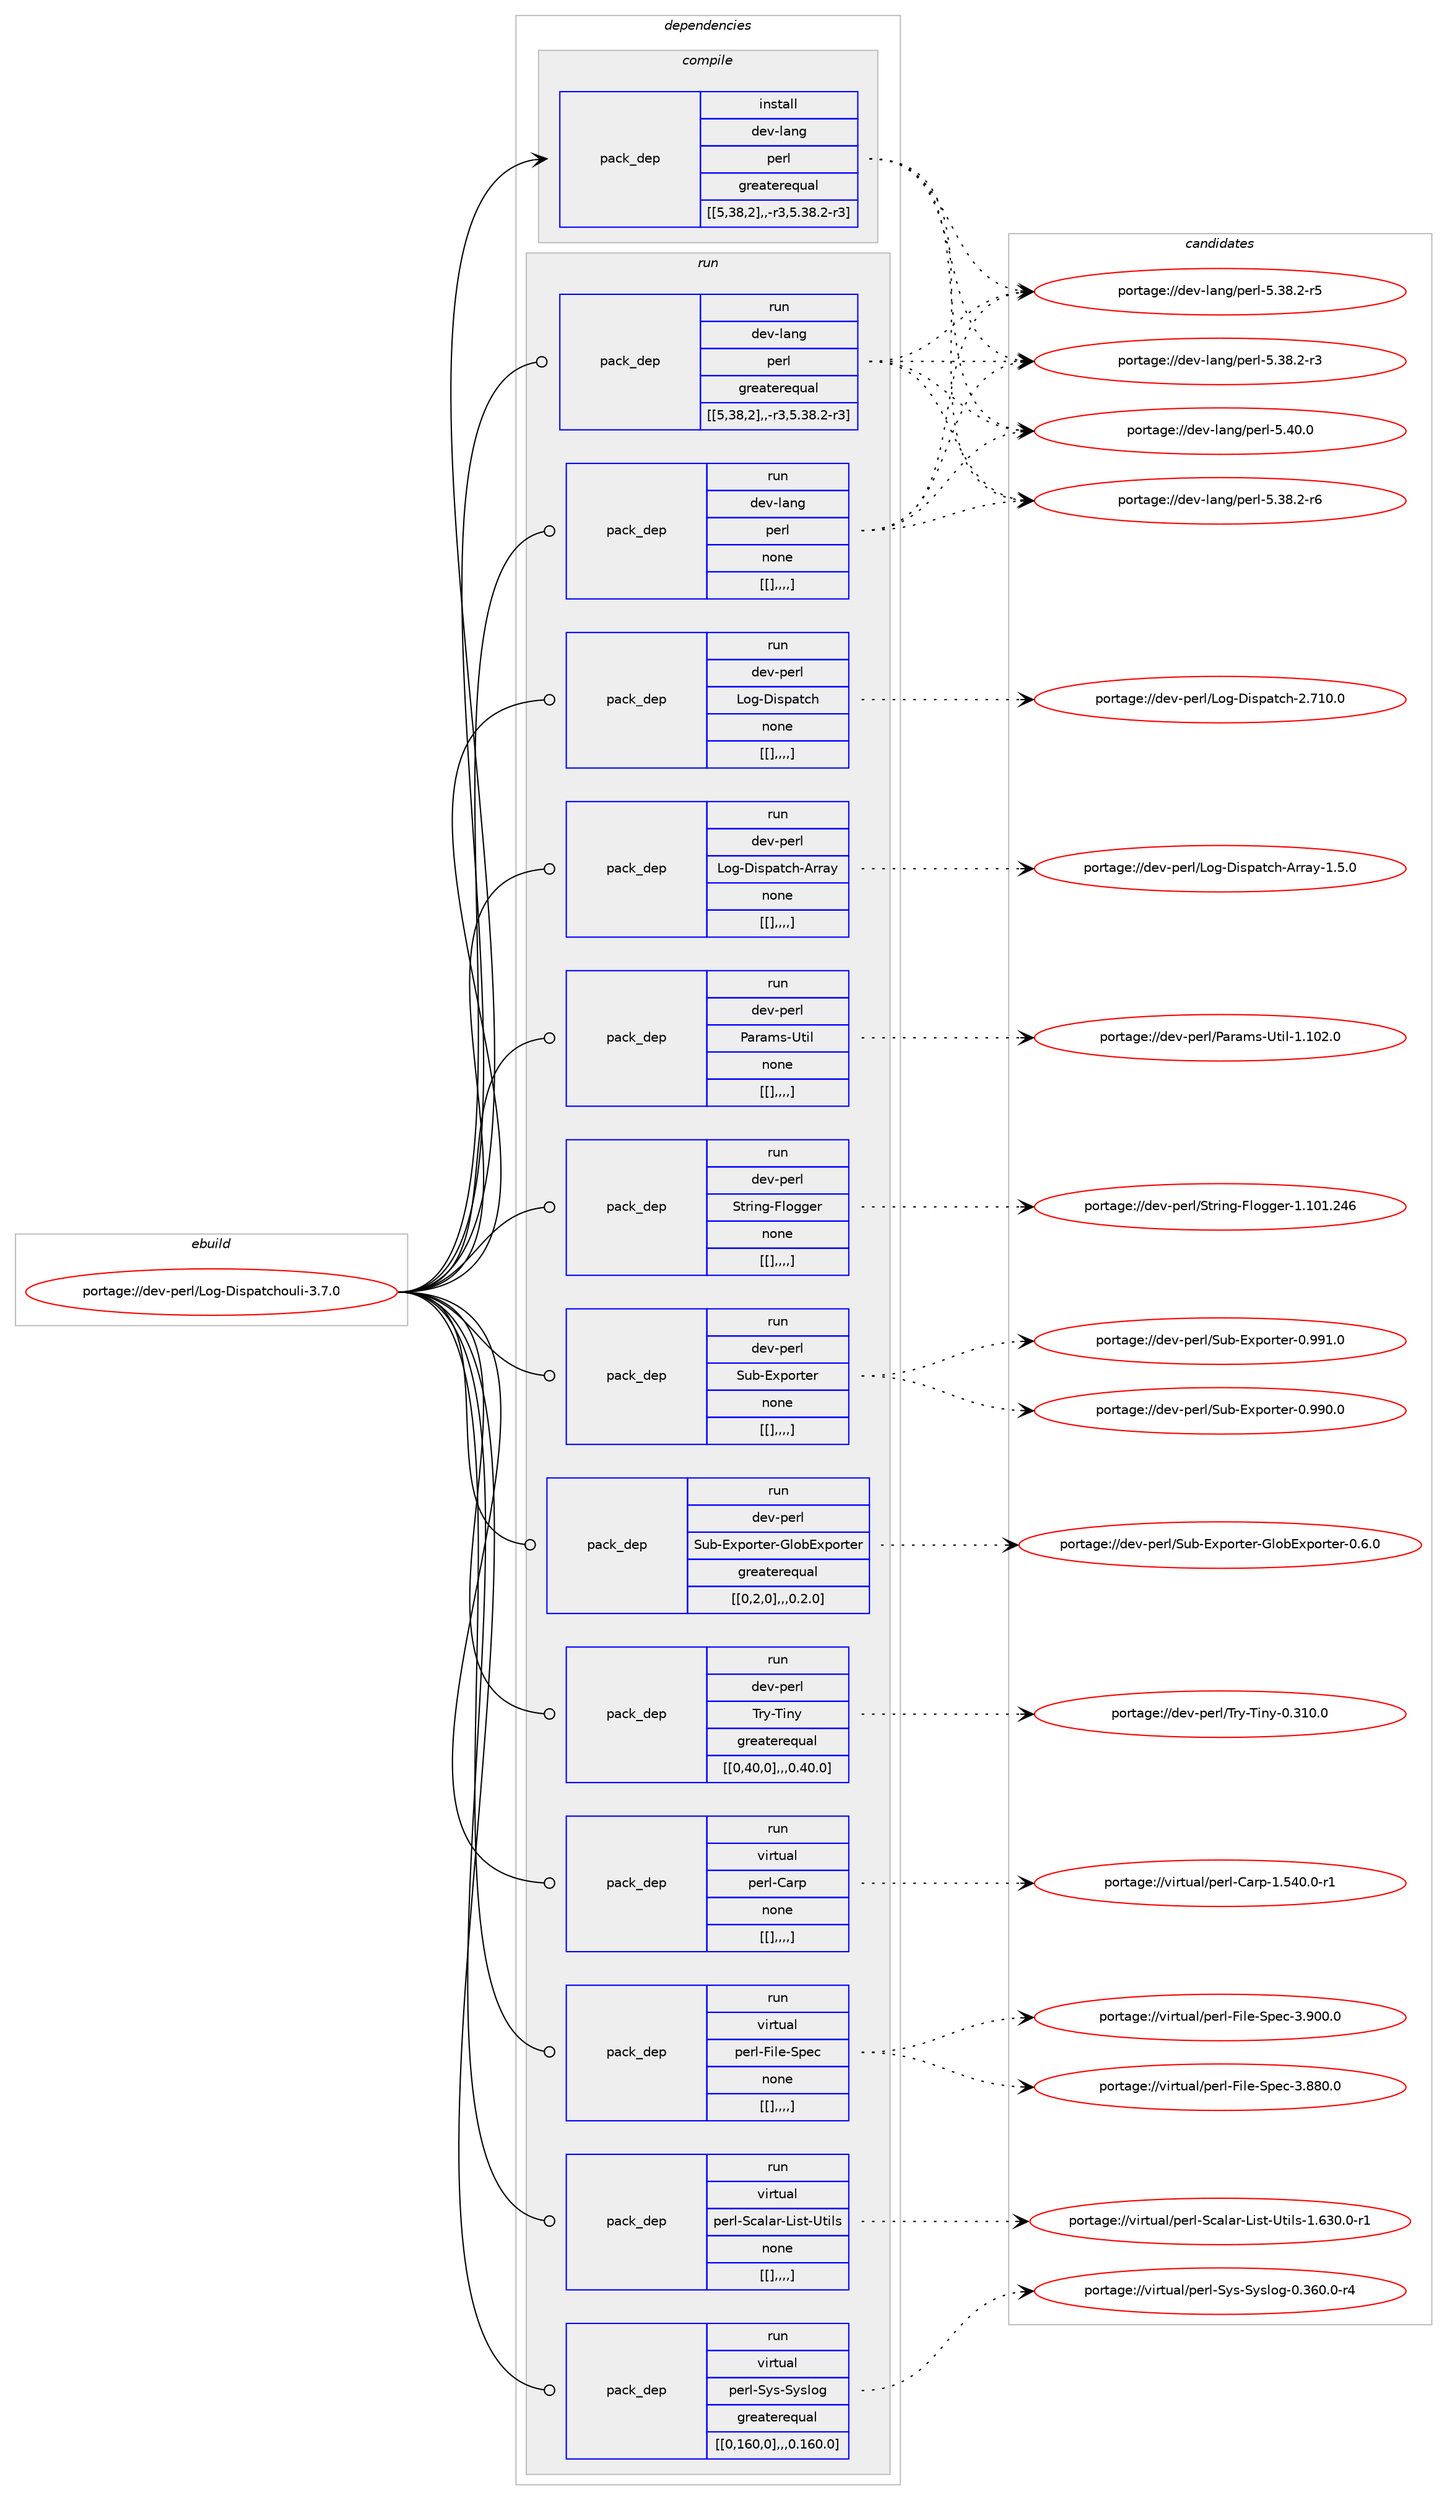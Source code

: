 digraph prolog {

# *************
# Graph options
# *************

newrank=true;
concentrate=true;
compound=true;
graph [rankdir=LR,fontname=Helvetica,fontsize=10,ranksep=1.5];#, ranksep=2.5, nodesep=0.2];
edge  [arrowhead=vee];
node  [fontname=Helvetica,fontsize=10];

# **********
# The ebuild
# **********

subgraph cluster_leftcol {
color=gray;
label=<<i>ebuild</i>>;
id [label="portage://dev-perl/Log-Dispatchouli-3.7.0", color=red, width=4, href="../dev-perl/Log-Dispatchouli-3.7.0.svg"];
}

# ****************
# The dependencies
# ****************

subgraph cluster_midcol {
color=gray;
label=<<i>dependencies</i>>;
subgraph cluster_compile {
fillcolor="#eeeeee";
style=filled;
label=<<i>compile</i>>;
subgraph pack101599 {
dependency133241 [label=<<TABLE BORDER="0" CELLBORDER="1" CELLSPACING="0" CELLPADDING="4" WIDTH="220"><TR><TD ROWSPAN="6" CELLPADDING="30">pack_dep</TD></TR><TR><TD WIDTH="110">install</TD></TR><TR><TD>dev-lang</TD></TR><TR><TD>perl</TD></TR><TR><TD>greaterequal</TD></TR><TR><TD>[[5,38,2],,-r3,5.38.2-r3]</TD></TR></TABLE>>, shape=none, color=blue];
}
id:e -> dependency133241:w [weight=20,style="solid",arrowhead="vee"];
}
subgraph cluster_compileandrun {
fillcolor="#eeeeee";
style=filled;
label=<<i>compile and run</i>>;
}
subgraph cluster_run {
fillcolor="#eeeeee";
style=filled;
label=<<i>run</i>>;
subgraph pack101600 {
dependency133242 [label=<<TABLE BORDER="0" CELLBORDER="1" CELLSPACING="0" CELLPADDING="4" WIDTH="220"><TR><TD ROWSPAN="6" CELLPADDING="30">pack_dep</TD></TR><TR><TD WIDTH="110">run</TD></TR><TR><TD>dev-lang</TD></TR><TR><TD>perl</TD></TR><TR><TD>greaterequal</TD></TR><TR><TD>[[5,38,2],,-r3,5.38.2-r3]</TD></TR></TABLE>>, shape=none, color=blue];
}
id:e -> dependency133242:w [weight=20,style="solid",arrowhead="odot"];
subgraph pack101601 {
dependency133243 [label=<<TABLE BORDER="0" CELLBORDER="1" CELLSPACING="0" CELLPADDING="4" WIDTH="220"><TR><TD ROWSPAN="6" CELLPADDING="30">pack_dep</TD></TR><TR><TD WIDTH="110">run</TD></TR><TR><TD>dev-lang</TD></TR><TR><TD>perl</TD></TR><TR><TD>none</TD></TR><TR><TD>[[],,,,]</TD></TR></TABLE>>, shape=none, color=blue];
}
id:e -> dependency133243:w [weight=20,style="solid",arrowhead="odot"];
subgraph pack101602 {
dependency133244 [label=<<TABLE BORDER="0" CELLBORDER="1" CELLSPACING="0" CELLPADDING="4" WIDTH="220"><TR><TD ROWSPAN="6" CELLPADDING="30">pack_dep</TD></TR><TR><TD WIDTH="110">run</TD></TR><TR><TD>dev-perl</TD></TR><TR><TD>Log-Dispatch</TD></TR><TR><TD>none</TD></TR><TR><TD>[[],,,,]</TD></TR></TABLE>>, shape=none, color=blue];
}
id:e -> dependency133244:w [weight=20,style="solid",arrowhead="odot"];
subgraph pack101603 {
dependency133245 [label=<<TABLE BORDER="0" CELLBORDER="1" CELLSPACING="0" CELLPADDING="4" WIDTH="220"><TR><TD ROWSPAN="6" CELLPADDING="30">pack_dep</TD></TR><TR><TD WIDTH="110">run</TD></TR><TR><TD>dev-perl</TD></TR><TR><TD>Log-Dispatch-Array</TD></TR><TR><TD>none</TD></TR><TR><TD>[[],,,,]</TD></TR></TABLE>>, shape=none, color=blue];
}
id:e -> dependency133245:w [weight=20,style="solid",arrowhead="odot"];
subgraph pack101604 {
dependency133246 [label=<<TABLE BORDER="0" CELLBORDER="1" CELLSPACING="0" CELLPADDING="4" WIDTH="220"><TR><TD ROWSPAN="6" CELLPADDING="30">pack_dep</TD></TR><TR><TD WIDTH="110">run</TD></TR><TR><TD>dev-perl</TD></TR><TR><TD>Params-Util</TD></TR><TR><TD>none</TD></TR><TR><TD>[[],,,,]</TD></TR></TABLE>>, shape=none, color=blue];
}
id:e -> dependency133246:w [weight=20,style="solid",arrowhead="odot"];
subgraph pack101605 {
dependency133247 [label=<<TABLE BORDER="0" CELLBORDER="1" CELLSPACING="0" CELLPADDING="4" WIDTH="220"><TR><TD ROWSPAN="6" CELLPADDING="30">pack_dep</TD></TR><TR><TD WIDTH="110">run</TD></TR><TR><TD>dev-perl</TD></TR><TR><TD>String-Flogger</TD></TR><TR><TD>none</TD></TR><TR><TD>[[],,,,]</TD></TR></TABLE>>, shape=none, color=blue];
}
id:e -> dependency133247:w [weight=20,style="solid",arrowhead="odot"];
subgraph pack101606 {
dependency133248 [label=<<TABLE BORDER="0" CELLBORDER="1" CELLSPACING="0" CELLPADDING="4" WIDTH="220"><TR><TD ROWSPAN="6" CELLPADDING="30">pack_dep</TD></TR><TR><TD WIDTH="110">run</TD></TR><TR><TD>dev-perl</TD></TR><TR><TD>Sub-Exporter</TD></TR><TR><TD>none</TD></TR><TR><TD>[[],,,,]</TD></TR></TABLE>>, shape=none, color=blue];
}
id:e -> dependency133248:w [weight=20,style="solid",arrowhead="odot"];
subgraph pack101607 {
dependency133249 [label=<<TABLE BORDER="0" CELLBORDER="1" CELLSPACING="0" CELLPADDING="4" WIDTH="220"><TR><TD ROWSPAN="6" CELLPADDING="30">pack_dep</TD></TR><TR><TD WIDTH="110">run</TD></TR><TR><TD>dev-perl</TD></TR><TR><TD>Sub-Exporter-GlobExporter</TD></TR><TR><TD>greaterequal</TD></TR><TR><TD>[[0,2,0],,,0.2.0]</TD></TR></TABLE>>, shape=none, color=blue];
}
id:e -> dependency133249:w [weight=20,style="solid",arrowhead="odot"];
subgraph pack101608 {
dependency133250 [label=<<TABLE BORDER="0" CELLBORDER="1" CELLSPACING="0" CELLPADDING="4" WIDTH="220"><TR><TD ROWSPAN="6" CELLPADDING="30">pack_dep</TD></TR><TR><TD WIDTH="110">run</TD></TR><TR><TD>dev-perl</TD></TR><TR><TD>Try-Tiny</TD></TR><TR><TD>greaterequal</TD></TR><TR><TD>[[0,40,0],,,0.40.0]</TD></TR></TABLE>>, shape=none, color=blue];
}
id:e -> dependency133250:w [weight=20,style="solid",arrowhead="odot"];
subgraph pack101609 {
dependency133251 [label=<<TABLE BORDER="0" CELLBORDER="1" CELLSPACING="0" CELLPADDING="4" WIDTH="220"><TR><TD ROWSPAN="6" CELLPADDING="30">pack_dep</TD></TR><TR><TD WIDTH="110">run</TD></TR><TR><TD>virtual</TD></TR><TR><TD>perl-Carp</TD></TR><TR><TD>none</TD></TR><TR><TD>[[],,,,]</TD></TR></TABLE>>, shape=none, color=blue];
}
id:e -> dependency133251:w [weight=20,style="solid",arrowhead="odot"];
subgraph pack101610 {
dependency133252 [label=<<TABLE BORDER="0" CELLBORDER="1" CELLSPACING="0" CELLPADDING="4" WIDTH="220"><TR><TD ROWSPAN="6" CELLPADDING="30">pack_dep</TD></TR><TR><TD WIDTH="110">run</TD></TR><TR><TD>virtual</TD></TR><TR><TD>perl-File-Spec</TD></TR><TR><TD>none</TD></TR><TR><TD>[[],,,,]</TD></TR></TABLE>>, shape=none, color=blue];
}
id:e -> dependency133252:w [weight=20,style="solid",arrowhead="odot"];
subgraph pack101611 {
dependency133253 [label=<<TABLE BORDER="0" CELLBORDER="1" CELLSPACING="0" CELLPADDING="4" WIDTH="220"><TR><TD ROWSPAN="6" CELLPADDING="30">pack_dep</TD></TR><TR><TD WIDTH="110">run</TD></TR><TR><TD>virtual</TD></TR><TR><TD>perl-Scalar-List-Utils</TD></TR><TR><TD>none</TD></TR><TR><TD>[[],,,,]</TD></TR></TABLE>>, shape=none, color=blue];
}
id:e -> dependency133253:w [weight=20,style="solid",arrowhead="odot"];
subgraph pack101612 {
dependency133254 [label=<<TABLE BORDER="0" CELLBORDER="1" CELLSPACING="0" CELLPADDING="4" WIDTH="220"><TR><TD ROWSPAN="6" CELLPADDING="30">pack_dep</TD></TR><TR><TD WIDTH="110">run</TD></TR><TR><TD>virtual</TD></TR><TR><TD>perl-Sys-Syslog</TD></TR><TR><TD>greaterequal</TD></TR><TR><TD>[[0,160,0],,,0.160.0]</TD></TR></TABLE>>, shape=none, color=blue];
}
id:e -> dependency133254:w [weight=20,style="solid",arrowhead="odot"];
}
}

# **************
# The candidates
# **************

subgraph cluster_choices {
rank=same;
color=gray;
label=<<i>candidates</i>>;

subgraph choice101599 {
color=black;
nodesep=1;
choice10010111845108971101034711210111410845534652484648 [label="portage://dev-lang/perl-5.40.0", color=red, width=4,href="../dev-lang/perl-5.40.0.svg"];
choice100101118451089711010347112101114108455346515646504511454 [label="portage://dev-lang/perl-5.38.2-r6", color=red, width=4,href="../dev-lang/perl-5.38.2-r6.svg"];
choice100101118451089711010347112101114108455346515646504511453 [label="portage://dev-lang/perl-5.38.2-r5", color=red, width=4,href="../dev-lang/perl-5.38.2-r5.svg"];
choice100101118451089711010347112101114108455346515646504511451 [label="portage://dev-lang/perl-5.38.2-r3", color=red, width=4,href="../dev-lang/perl-5.38.2-r3.svg"];
dependency133241:e -> choice10010111845108971101034711210111410845534652484648:w [style=dotted,weight="100"];
dependency133241:e -> choice100101118451089711010347112101114108455346515646504511454:w [style=dotted,weight="100"];
dependency133241:e -> choice100101118451089711010347112101114108455346515646504511453:w [style=dotted,weight="100"];
dependency133241:e -> choice100101118451089711010347112101114108455346515646504511451:w [style=dotted,weight="100"];
}
subgraph choice101600 {
color=black;
nodesep=1;
choice10010111845108971101034711210111410845534652484648 [label="portage://dev-lang/perl-5.40.0", color=red, width=4,href="../dev-lang/perl-5.40.0.svg"];
choice100101118451089711010347112101114108455346515646504511454 [label="portage://dev-lang/perl-5.38.2-r6", color=red, width=4,href="../dev-lang/perl-5.38.2-r6.svg"];
choice100101118451089711010347112101114108455346515646504511453 [label="portage://dev-lang/perl-5.38.2-r5", color=red, width=4,href="../dev-lang/perl-5.38.2-r5.svg"];
choice100101118451089711010347112101114108455346515646504511451 [label="portage://dev-lang/perl-5.38.2-r3", color=red, width=4,href="../dev-lang/perl-5.38.2-r3.svg"];
dependency133242:e -> choice10010111845108971101034711210111410845534652484648:w [style=dotted,weight="100"];
dependency133242:e -> choice100101118451089711010347112101114108455346515646504511454:w [style=dotted,weight="100"];
dependency133242:e -> choice100101118451089711010347112101114108455346515646504511453:w [style=dotted,weight="100"];
dependency133242:e -> choice100101118451089711010347112101114108455346515646504511451:w [style=dotted,weight="100"];
}
subgraph choice101601 {
color=black;
nodesep=1;
choice10010111845108971101034711210111410845534652484648 [label="portage://dev-lang/perl-5.40.0", color=red, width=4,href="../dev-lang/perl-5.40.0.svg"];
choice100101118451089711010347112101114108455346515646504511454 [label="portage://dev-lang/perl-5.38.2-r6", color=red, width=4,href="../dev-lang/perl-5.38.2-r6.svg"];
choice100101118451089711010347112101114108455346515646504511453 [label="portage://dev-lang/perl-5.38.2-r5", color=red, width=4,href="../dev-lang/perl-5.38.2-r5.svg"];
choice100101118451089711010347112101114108455346515646504511451 [label="portage://dev-lang/perl-5.38.2-r3", color=red, width=4,href="../dev-lang/perl-5.38.2-r3.svg"];
dependency133243:e -> choice10010111845108971101034711210111410845534652484648:w [style=dotted,weight="100"];
dependency133243:e -> choice100101118451089711010347112101114108455346515646504511454:w [style=dotted,weight="100"];
dependency133243:e -> choice100101118451089711010347112101114108455346515646504511453:w [style=dotted,weight="100"];
dependency133243:e -> choice100101118451089711010347112101114108455346515646504511451:w [style=dotted,weight="100"];
}
subgraph choice101602 {
color=black;
nodesep=1;
choice100101118451121011141084776111103456810511511297116991044550465549484648 [label="portage://dev-perl/Log-Dispatch-2.710.0", color=red, width=4,href="../dev-perl/Log-Dispatch-2.710.0.svg"];
dependency133244:e -> choice100101118451121011141084776111103456810511511297116991044550465549484648:w [style=dotted,weight="100"];
}
subgraph choice101603 {
color=black;
nodesep=1;
choice10010111845112101114108477611110345681051151129711699104456511411497121454946534648 [label="portage://dev-perl/Log-Dispatch-Array-1.5.0", color=red, width=4,href="../dev-perl/Log-Dispatch-Array-1.5.0.svg"];
dependency133245:e -> choice10010111845112101114108477611110345681051151129711699104456511411497121454946534648:w [style=dotted,weight="100"];
}
subgraph choice101604 {
color=black;
nodesep=1;
choice100101118451121011141084780971149710911545851161051084549464948504648 [label="portage://dev-perl/Params-Util-1.102.0", color=red, width=4,href="../dev-perl/Params-Util-1.102.0.svg"];
dependency133246:e -> choice100101118451121011141084780971149710911545851161051084549464948504648:w [style=dotted,weight="100"];
}
subgraph choice101605 {
color=black;
nodesep=1;
choice100101118451121011141084783116114105110103457010811110310310111445494649484946505254 [label="portage://dev-perl/String-Flogger-1.101.246", color=red, width=4,href="../dev-perl/String-Flogger-1.101.246.svg"];
dependency133247:e -> choice100101118451121011141084783116114105110103457010811110310310111445494649484946505254:w [style=dotted,weight="100"];
}
subgraph choice101606 {
color=black;
nodesep=1;
choice1001011184511210111410847831179845691201121111141161011144548465757494648 [label="portage://dev-perl/Sub-Exporter-0.991.0", color=red, width=4,href="../dev-perl/Sub-Exporter-0.991.0.svg"];
choice1001011184511210111410847831179845691201121111141161011144548465757484648 [label="portage://dev-perl/Sub-Exporter-0.990.0", color=red, width=4,href="../dev-perl/Sub-Exporter-0.990.0.svg"];
dependency133248:e -> choice1001011184511210111410847831179845691201121111141161011144548465757494648:w [style=dotted,weight="100"];
dependency133248:e -> choice1001011184511210111410847831179845691201121111141161011144548465757484648:w [style=dotted,weight="100"];
}
subgraph choice101607 {
color=black;
nodesep=1;
choice10010111845112101114108478311798456912011211111411610111445711081119869120112111114116101114454846544648 [label="portage://dev-perl/Sub-Exporter-GlobExporter-0.6.0", color=red, width=4,href="../dev-perl/Sub-Exporter-GlobExporter-0.6.0.svg"];
dependency133249:e -> choice10010111845112101114108478311798456912011211111411610111445711081119869120112111114116101114454846544648:w [style=dotted,weight="100"];
}
subgraph choice101608 {
color=black;
nodesep=1;
choice10010111845112101114108478411412145841051101214548465149484648 [label="portage://dev-perl/Try-Tiny-0.310.0", color=red, width=4,href="../dev-perl/Try-Tiny-0.310.0.svg"];
dependency133250:e -> choice10010111845112101114108478411412145841051101214548465149484648:w [style=dotted,weight="100"];
}
subgraph choice101609 {
color=black;
nodesep=1;
choice118105114116117971084711210111410845679711411245494653524846484511449 [label="portage://virtual/perl-Carp-1.540.0-r1", color=red, width=4,href="../virtual/perl-Carp-1.540.0-r1.svg"];
dependency133251:e -> choice118105114116117971084711210111410845679711411245494653524846484511449:w [style=dotted,weight="100"];
}
subgraph choice101610 {
color=black;
nodesep=1;
choice118105114116117971084711210111410845701051081014583112101994551465748484648 [label="portage://virtual/perl-File-Spec-3.900.0", color=red, width=4,href="../virtual/perl-File-Spec-3.900.0.svg"];
choice118105114116117971084711210111410845701051081014583112101994551465656484648 [label="portage://virtual/perl-File-Spec-3.880.0", color=red, width=4,href="../virtual/perl-File-Spec-3.880.0.svg"];
dependency133252:e -> choice118105114116117971084711210111410845701051081014583112101994551465748484648:w [style=dotted,weight="100"];
dependency133252:e -> choice118105114116117971084711210111410845701051081014583112101994551465656484648:w [style=dotted,weight="100"];
}
subgraph choice101611 {
color=black;
nodesep=1;
choice118105114116117971084711210111410845839997108971144576105115116458511610510811545494654514846484511449 [label="portage://virtual/perl-Scalar-List-Utils-1.630.0-r1", color=red, width=4,href="../virtual/perl-Scalar-List-Utils-1.630.0-r1.svg"];
dependency133253:e -> choice118105114116117971084711210111410845839997108971144576105115116458511610510811545494654514846484511449:w [style=dotted,weight="100"];
}
subgraph choice101612 {
color=black;
nodesep=1;
choice11810511411611797108471121011141084583121115458312111510811110345484651544846484511452 [label="portage://virtual/perl-Sys-Syslog-0.360.0-r4", color=red, width=4,href="../virtual/perl-Sys-Syslog-0.360.0-r4.svg"];
dependency133254:e -> choice11810511411611797108471121011141084583121115458312111510811110345484651544846484511452:w [style=dotted,weight="100"];
}
}

}
